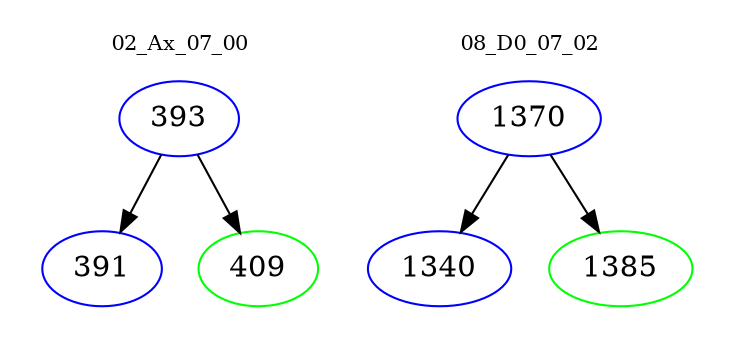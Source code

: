 digraph{
subgraph cluster_0 {
color = white
label = "02_Ax_07_00";
fontsize=10;
T0_393 [label="393", color="blue"]
T0_393 -> T0_391 [color="black"]
T0_391 [label="391", color="blue"]
T0_393 -> T0_409 [color="black"]
T0_409 [label="409", color="green"]
}
subgraph cluster_1 {
color = white
label = "08_D0_07_02";
fontsize=10;
T1_1370 [label="1370", color="blue"]
T1_1370 -> T1_1340 [color="black"]
T1_1340 [label="1340", color="blue"]
T1_1370 -> T1_1385 [color="black"]
T1_1385 [label="1385", color="green"]
}
}
